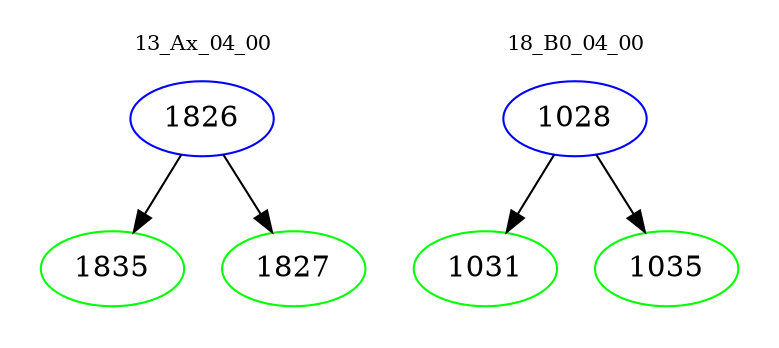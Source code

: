 digraph{
subgraph cluster_0 {
color = white
label = "13_Ax_04_00";
fontsize=10;
T0_1826 [label="1826", color="blue"]
T0_1826 -> T0_1835 [color="black"]
T0_1835 [label="1835", color="green"]
T0_1826 -> T0_1827 [color="black"]
T0_1827 [label="1827", color="green"]
}
subgraph cluster_1 {
color = white
label = "18_B0_04_00";
fontsize=10;
T1_1028 [label="1028", color="blue"]
T1_1028 -> T1_1031 [color="black"]
T1_1031 [label="1031", color="green"]
T1_1028 -> T1_1035 [color="black"]
T1_1035 [label="1035", color="green"]
}
}

